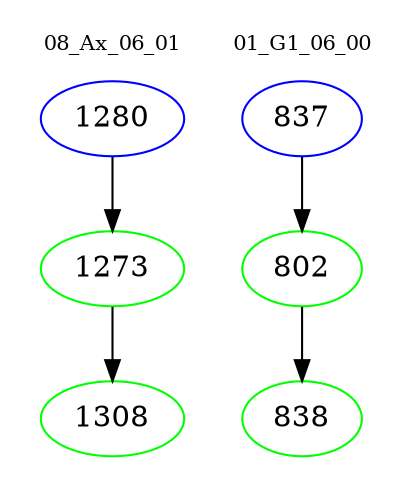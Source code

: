 digraph{
subgraph cluster_0 {
color = white
label = "08_Ax_06_01";
fontsize=10;
T0_1280 [label="1280", color="blue"]
T0_1280 -> T0_1273 [color="black"]
T0_1273 [label="1273", color="green"]
T0_1273 -> T0_1308 [color="black"]
T0_1308 [label="1308", color="green"]
}
subgraph cluster_1 {
color = white
label = "01_G1_06_00";
fontsize=10;
T1_837 [label="837", color="blue"]
T1_837 -> T1_802 [color="black"]
T1_802 [label="802", color="green"]
T1_802 -> T1_838 [color="black"]
T1_838 [label="838", color="green"]
}
}
